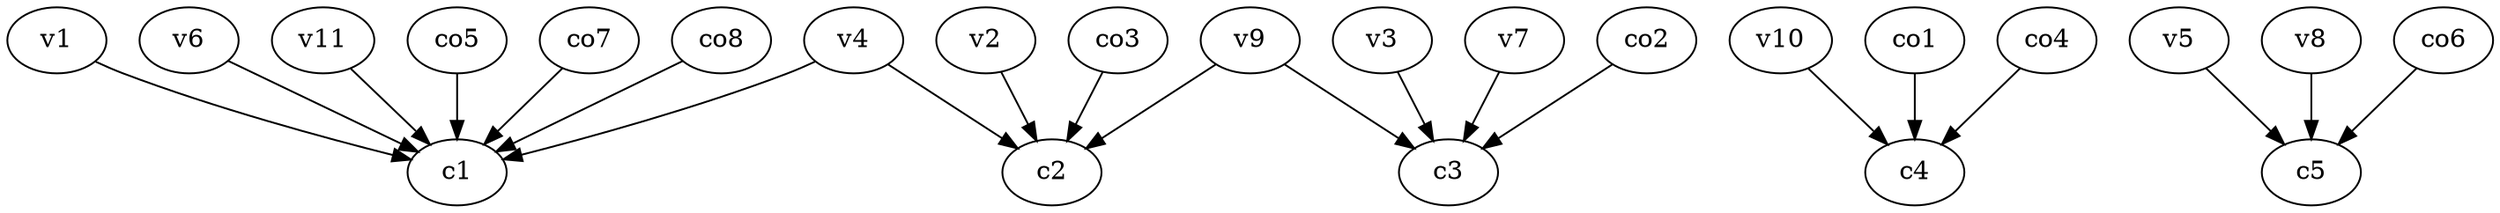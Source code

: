 strict digraph  {
c1;
c2;
c3;
c4;
c5;
v1;
v2;
v3;
v4;
v5;
v6;
v7;
v8;
v9;
v10;
v11;
co1;
co2;
co3;
co4;
co5;
co6;
co7;
co8;
v1 -> c1  [weight=1];
v2 -> c2  [weight=1];
v3 -> c3  [weight=1];
v4 -> c2  [weight=1];
v4 -> c1  [weight=1];
v5 -> c5  [weight=1];
v6 -> c1  [weight=1];
v7 -> c3  [weight=1];
v8 -> c5  [weight=1];
v9 -> c2  [weight=1];
v9 -> c3  [weight=1];
v10 -> c4  [weight=1];
v11 -> c1  [weight=1];
co1 -> c4  [weight=1];
co2 -> c3  [weight=1];
co3 -> c2  [weight=1];
co4 -> c4  [weight=1];
co5 -> c1  [weight=1];
co6 -> c5  [weight=1];
co7 -> c1  [weight=1];
co8 -> c1  [weight=1];
}
